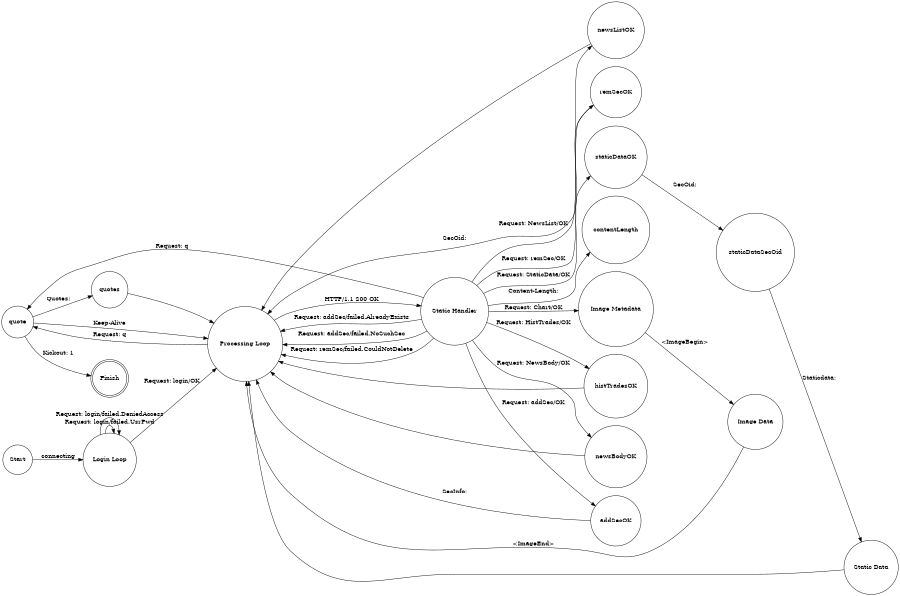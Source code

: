 digraph states {
	size="6,5"
	rankdir=LR
    node [shape=doublecircle]
	finish [label = "Finish"]
	
	node [shape=circle];
    start [label = "Start"];
	login [label = "Login Loop"];
    processing [label = "Processing Loop"]
	static [label = "Static Handler"]
	staticData [label = "Static Data"]
	imageMetadata [label = "Image Metadata"]
	imageData [label = "Image Data"]

    start -> login [label = "connecting"]
    login -> processing [label = "Request: login/OK"]
	login -> login [label = "Request: login/failed.UsrPwd"]
	login -> login [label = "Request: login/failed.DeniedAccess"]
    
	processing -> quote [label = "Request: q"]
	processing -> static [label = "HTTP/1.1 200 OK"]

	static -> addSecOK [label = "Request: addSec/OK"]
	static -> remSecOK [label = "Request: remSec/OK"]
	static -> histTradesOK [label = "Request: HistTrades/OK"]
	static -> newsBodyOK [label = "Request: NewsBody/OK"]
	static -> newsListOK [label = "Request: NewsList/OK"]
	static -> processing [label = "Request: addSec/failed.AlreadyExists"]
	static -> processing [label = "Request: addSec/failed.NoSuchSec"]
	static -> processing [label = "Request: remSec/failed.CouldNotDelete"]
	static -> imageMetadata [label = "Request: Chart/OK"]
	static -> quote [label = "Request: q"]
	static -> staticDataOK [label = "Request: StaticData/OK"]
	static -> contentLength [label = "Content-Length:"]
	
	quote -> processing [label = "Keep-Alive"]
	quote -> quotes [label = "Quotes:"]
	quote -> finish [label = "Kickout: 1"]
	
	quotes -> processing
	
	addSecOK -> processing [label = "SecInfo:"]
	
	remSecOK -> processing [label = "SecOid:"]
	
	histTradesOK -> processing
	
	newsBodyOK -> processing
	
	newsListOK -> processing
	
	staticDataOK -> staticDataSecOid [label = "SecOid:"]
	
	imageMetadata ->imageData [label = "<ImageBegin>"]
	
	imageData -> processing [label = "<ImageEnd>"]
		
	staticDataSecOid -> staticData [label = "Staticdata:"]
	
	staticData -> processing
}